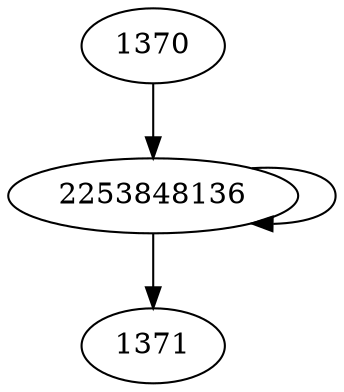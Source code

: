 digraph  {
2253848136;
1370;
1371;
2253848136 -> 1371;
2253848136 -> 2253848136;
1370 -> 2253848136;
}
